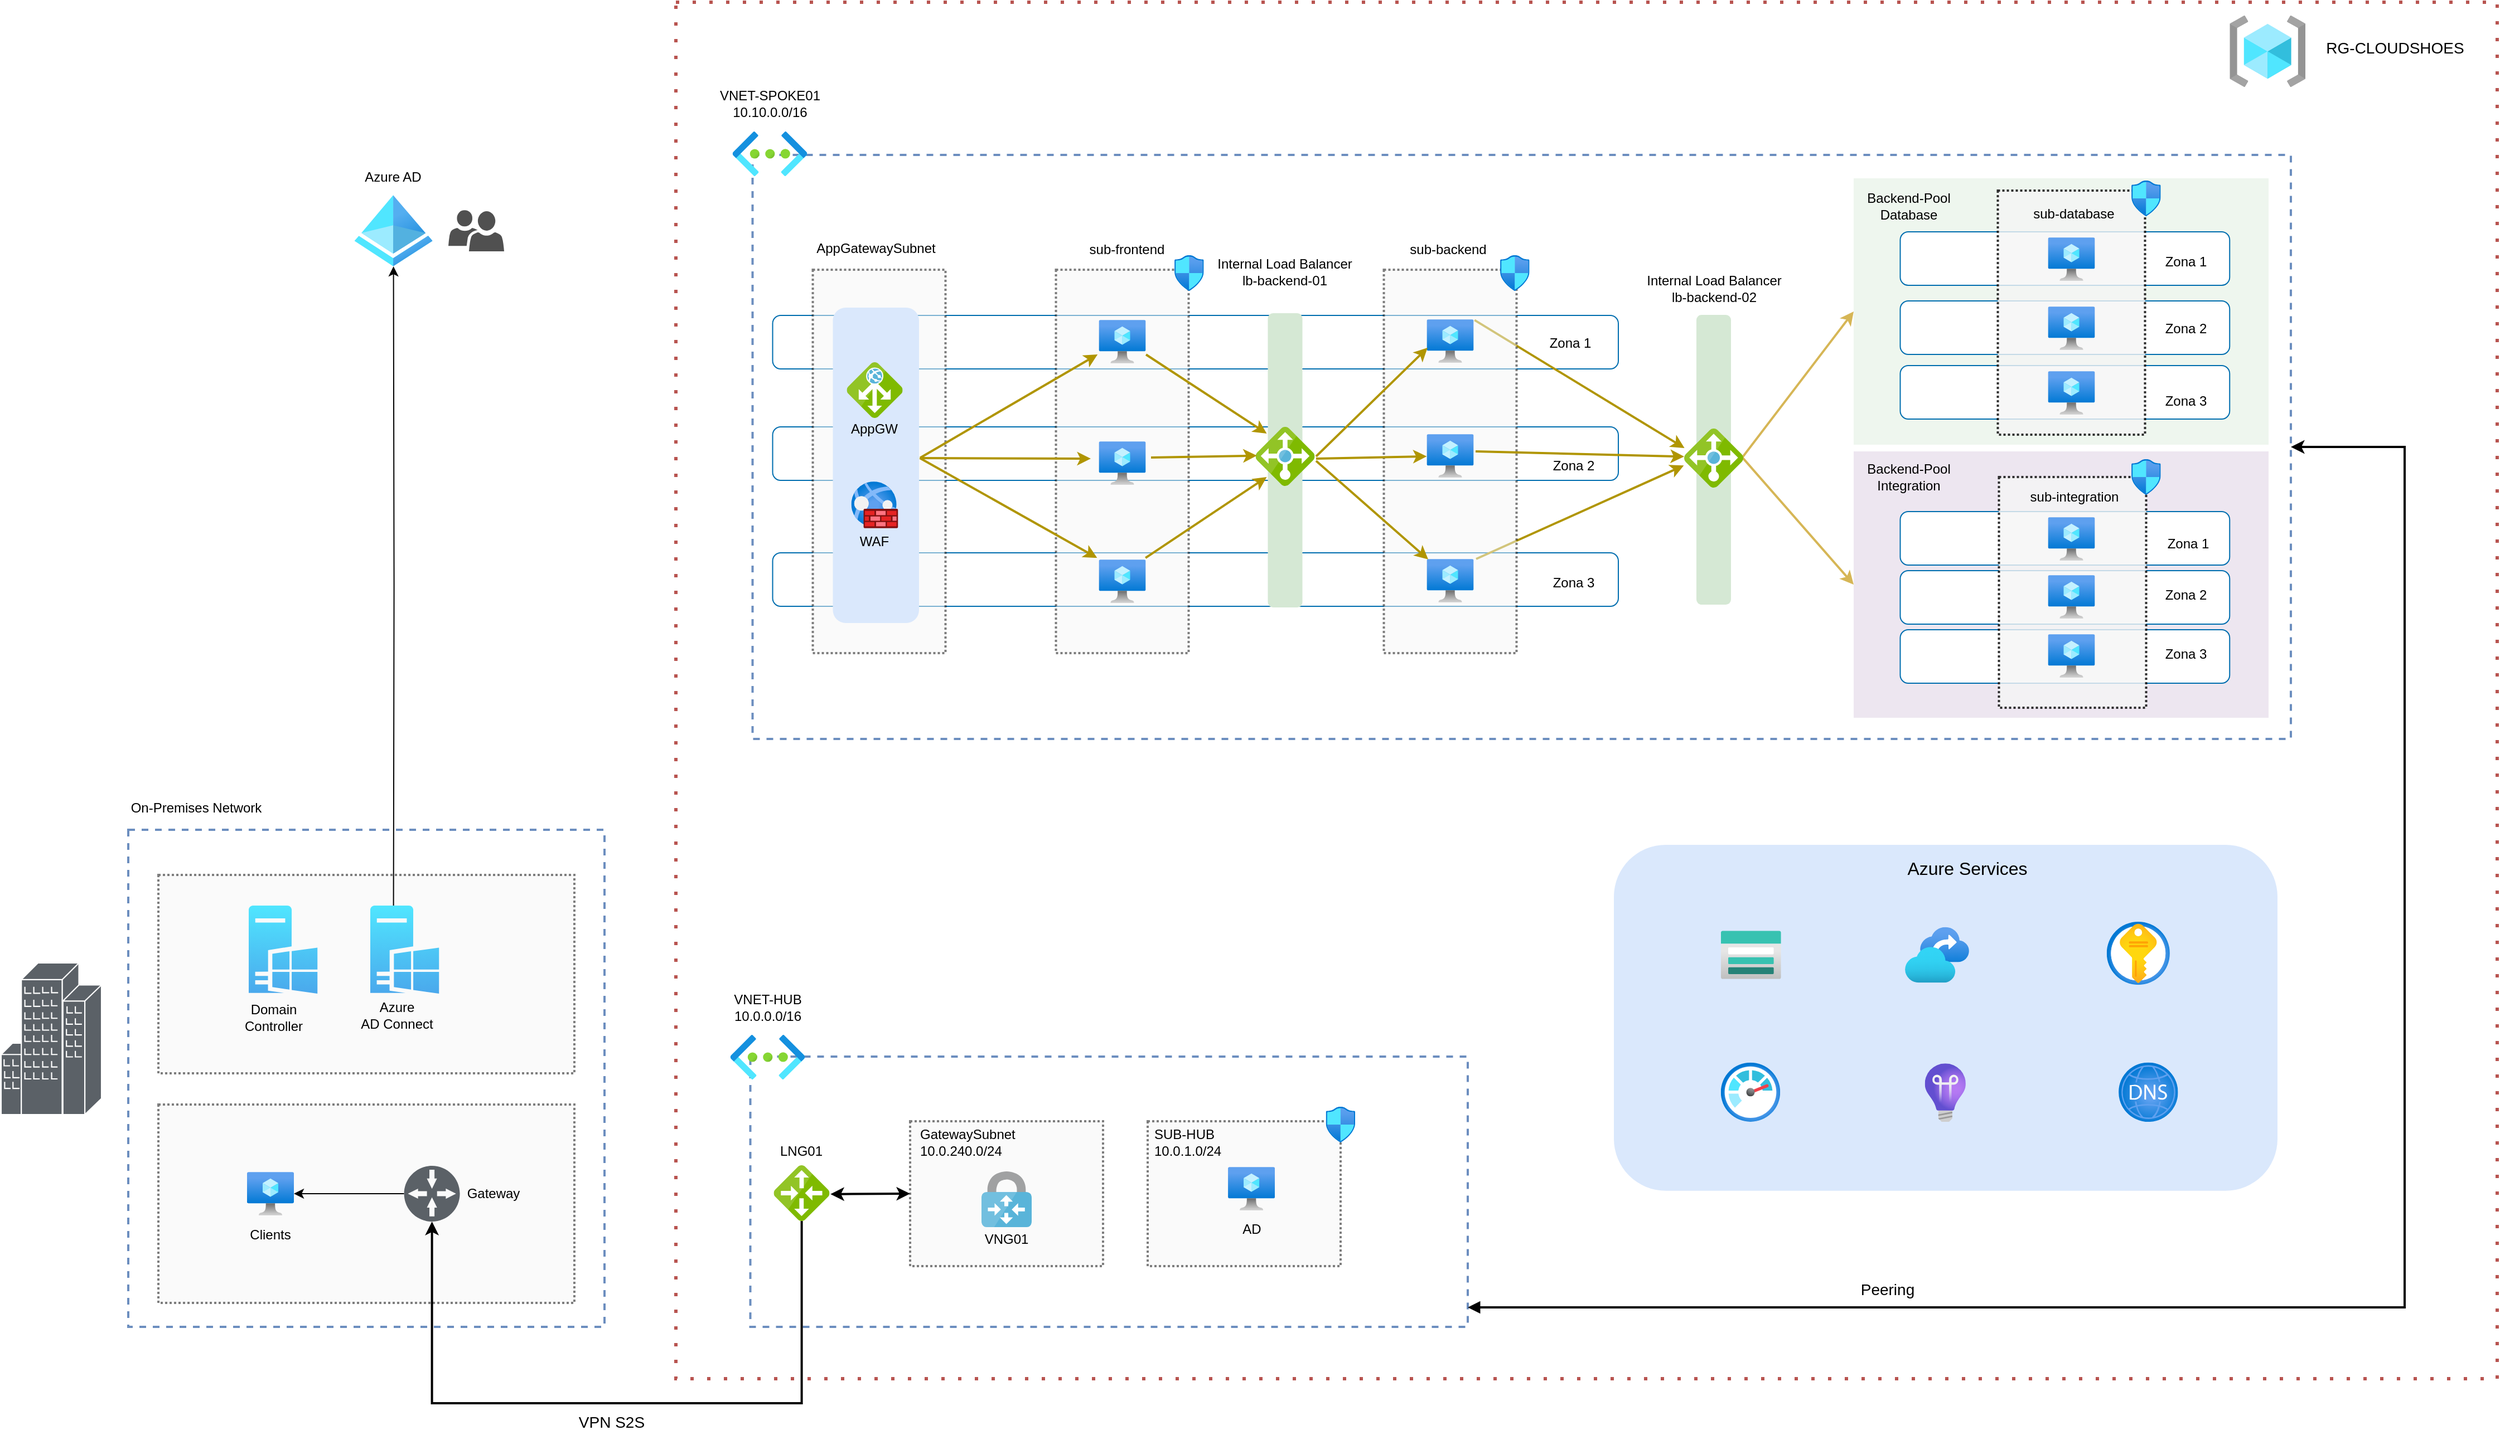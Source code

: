 <mxfile version="21.2.8" type="device">
  <diagram name="Página-1" id="-37fiKzTfTFrvlBXJHoI">
    <mxGraphModel dx="4261" dy="2689" grid="0" gridSize="10" guides="1" tooltips="1" connect="1" arrows="1" fold="1" page="1" pageScale="1" pageWidth="1654" pageHeight="1169" math="0" shadow="0">
      <root>
        <mxCell id="0" />
        <mxCell id="1" parent="0" />
        <mxCell id="cvwk5FWjo_cIpafisq4H-9" value="" style="rounded=0;whiteSpace=wrap;html=1;fillColor=none;strokeColor=#b85450;dashed=1;dashPattern=1 4;strokeWidth=3;" parent="1" vertex="1">
          <mxGeometry x="-21" y="-38" width="1633" height="1235" as="geometry" />
        </mxCell>
        <mxCell id="Y40vbSv_fmdnNsHhQfOe-3" value="" style="rounded=1;whiteSpace=wrap;html=1;fillColor=none;fontColor=#ffffff;strokeColor=#006EAF;" parent="1" vertex="1">
          <mxGeometry x="65.75" y="343" width="758.25" height="48" as="geometry" />
        </mxCell>
        <mxCell id="Y40vbSv_fmdnNsHhQfOe-4" value="" style="rounded=1;whiteSpace=wrap;html=1;fillColor=none;fontColor=#ffffff;strokeColor=#006EAF;" parent="1" vertex="1">
          <mxGeometry x="65.75" y="456" width="758.25" height="48" as="geometry" />
        </mxCell>
        <mxCell id="piXn53ShzP-eT9wFTnDq-21" value="" style="rounded=1;whiteSpace=wrap;html=1;fillColor=none;fontColor=#ffffff;strokeColor=#006EAF;" parent="1" vertex="1">
          <mxGeometry x="65.75" y="243" width="758.25" height="48" as="geometry" />
        </mxCell>
        <mxCell id="piXn53ShzP-eT9wFTnDq-24" value="" style="rounded=0;whiteSpace=wrap;html=1;fillColor=#f5f5f5;fontColor=#333333;strokeColor=#000000;fillStyle=auto;opacity=50;dashed=1;dashPattern=1 1;strokeWidth=2;" parent="1" vertex="1">
          <mxGeometry x="101.75" y="202" width="119" height="344" as="geometry" />
        </mxCell>
        <mxCell id="Y40vbSv_fmdnNsHhQfOe-5" value="" style="rounded=1;whiteSpace=wrap;html=1;fillColor=#dae8fc;strokeColor=none;" parent="1" vertex="1">
          <mxGeometry x="119.75" y="236" width="77.25" height="283" as="geometry" />
        </mxCell>
        <mxCell id="piXn53ShzP-eT9wFTnDq-20" value="" style="rounded=0;whiteSpace=wrap;html=1;fillColor=none;strokeColor=#6c8ebf;dashed=1;strokeWidth=2;" parent="1" vertex="1">
          <mxGeometry x="47.75" y="99" width="1379.25" height="524" as="geometry" />
        </mxCell>
        <mxCell id="5LvUjJr5f0t_mkYkE7_c-12" value="" style="rounded=0;whiteSpace=wrap;html=1;fillColor=#d5e8d4;strokeColor=none;fillStyle=auto;opacity=40;dashed=1;dashPattern=1 1;strokeWidth=2;" parent="1" vertex="1">
          <mxGeometry x="1035" y="120" width="372" height="239" as="geometry" />
        </mxCell>
        <mxCell id="piXn53ShzP-eT9wFTnDq-108" value="" style="rounded=1;whiteSpace=wrap;html=1;fillColor=default;fontColor=#ffffff;strokeColor=#006EAF;" parent="1" vertex="1">
          <mxGeometry x="1076.75" y="168" width="295.37" height="48" as="geometry" />
        </mxCell>
        <mxCell id="piXn53ShzP-eT9wFTnDq-112" value="" style="rounded=1;whiteSpace=wrap;html=1;fillColor=default;fontColor=#ffffff;strokeColor=#006EAF;" parent="1" vertex="1">
          <mxGeometry x="1076.75" y="288" width="295.37" height="48" as="geometry" />
        </mxCell>
        <mxCell id="piXn53ShzP-eT9wFTnDq-111" value="" style="rounded=1;whiteSpace=wrap;html=1;fillColor=default;fontColor=#ffffff;strokeColor=#006EAF;" parent="1" vertex="1">
          <mxGeometry x="1076.75" y="230" width="295.37" height="48" as="geometry" />
        </mxCell>
        <mxCell id="piXn53ShzP-eT9wFTnDq-90" value="" style="rounded=0;whiteSpace=wrap;html=1;fillColor=#f5f5f5;fontColor=#333333;strokeColor=#000000;fillStyle=auto;dashed=1;dashPattern=1 1;strokeWidth=2;opacity=80;" parent="1" vertex="1">
          <mxGeometry x="1164.25" y="131" width="132" height="219" as="geometry" />
        </mxCell>
        <mxCell id="5LvUjJr5f0t_mkYkE7_c-13" value="" style="rounded=0;whiteSpace=wrap;html=1;fillColor=#e1d5e7;strokeColor=none;fillStyle=auto;opacity=60;dashed=1;dashPattern=1 1;strokeWidth=2;" parent="1" vertex="1">
          <mxGeometry x="1035" y="365" width="372" height="239" as="geometry" />
        </mxCell>
        <mxCell id="vQ1yZcKt1P1H_fzuq0_L-42" value="" style="rounded=1;whiteSpace=wrap;html=1;fillColor=default;fontColor=#ffffff;strokeColor=#006EAF;" parent="1" vertex="1">
          <mxGeometry x="1076.75" y="525" width="295.37" height="48" as="geometry" />
        </mxCell>
        <mxCell id="vQ1yZcKt1P1H_fzuq0_L-43" value="" style="rounded=1;whiteSpace=wrap;html=1;fillColor=default;fontColor=#ffffff;strokeColor=#006EAF;" parent="1" vertex="1">
          <mxGeometry x="1076.75" y="472" width="295.37" height="48" as="geometry" />
        </mxCell>
        <mxCell id="vQ1yZcKt1P1H_fzuq0_L-44" value="" style="rounded=1;whiteSpace=wrap;html=1;fillColor=default;fontColor=#ffffff;strokeColor=#006EAF;" parent="1" vertex="1">
          <mxGeometry x="1076.75" y="419" width="295.37" height="48" as="geometry" />
        </mxCell>
        <mxCell id="vQ1yZcKt1P1H_fzuq0_L-45" value="" style="rounded=0;whiteSpace=wrap;html=1;fillColor=#f5f5f5;fontColor=#333333;strokeColor=#000000;fillStyle=auto;opacity=80;dashed=1;dashPattern=1 1;strokeWidth=2;" parent="1" vertex="1">
          <mxGeometry x="1165.25" y="388" width="132" height="207" as="geometry" />
        </mxCell>
        <mxCell id="kLqBszuAOoGfDPWovw_3-4" value="" style="rounded=0;whiteSpace=wrap;html=1;fillColor=none;strokeColor=#6c8ebf;dashed=1;strokeWidth=2;" parent="1" vertex="1">
          <mxGeometry x="-512" y="704.5" width="427" height="446" as="geometry" />
        </mxCell>
        <mxCell id="kLqBszuAOoGfDPWovw_3-9" value="" style="rounded=0;whiteSpace=wrap;html=1;fillColor=#f5f5f5;fontColor=#333333;strokeColor=#000000;fillStyle=auto;opacity=50;dashed=1;dashPattern=1 1;strokeWidth=2;" parent="1" vertex="1">
          <mxGeometry x="-485" y="951" width="373" height="178" as="geometry" />
        </mxCell>
        <mxCell id="vQ1yZcKt1P1H_fzuq0_L-75" value="" style="rounded=0;whiteSpace=wrap;html=1;fillColor=none;strokeColor=#6c8ebf;dashed=1;strokeWidth=2;" parent="1" vertex="1">
          <mxGeometry x="45.75" y="908" width="643.25" height="242.5" as="geometry" />
        </mxCell>
        <mxCell id="vQ1yZcKt1P1H_fzuq0_L-58" value="" style="endArrow=classic;html=1;rounded=0;exitX=0.985;exitY=0.489;exitDx=0;exitDy=0;exitPerimeter=0;strokeWidth=2;fillColor=#fff2cc;strokeColor=#d6b656;entryX=0;entryY=0.5;entryDx=0;entryDy=0;" parent="1" source="piXn53ShzP-eT9wFTnDq-97" target="5LvUjJr5f0t_mkYkE7_c-12" edge="1">
          <mxGeometry width="50" height="50" relative="1" as="geometry">
            <mxPoint x="955" y="388.7" as="sourcePoint" />
            <mxPoint x="1171" y="228" as="targetPoint" />
          </mxGeometry>
        </mxCell>
        <mxCell id="vQ1yZcKt1P1H_fzuq0_L-59" value="" style="endArrow=classic;html=1;rounded=0;exitX=0.985;exitY=0.489;exitDx=0;exitDy=0;exitPerimeter=0;strokeWidth=2;fillColor=#fff2cc;strokeColor=#d6b656;entryX=0;entryY=0.5;entryDx=0;entryDy=0;" parent="1" source="piXn53ShzP-eT9wFTnDq-97" target="5LvUjJr5f0t_mkYkE7_c-13" edge="1">
          <mxGeometry width="50" height="50" relative="1" as="geometry">
            <mxPoint x="955" y="391.7" as="sourcePoint" />
            <mxPoint x="1189" y="556" as="targetPoint" />
          </mxGeometry>
        </mxCell>
        <mxCell id="vQ1yZcKt1P1H_fzuq0_L-82" style="edgeStyle=orthogonalEdgeStyle;rounded=0;orthogonalLoop=1;jettySize=auto;html=1;startArrow=block;startFill=1;strokeWidth=2;jumpStyle=none;jumpSize=0;entryX=1;entryY=0.5;entryDx=0;entryDy=0;" parent="1" source="vQ1yZcKt1P1H_fzuq0_L-75" target="piXn53ShzP-eT9wFTnDq-20" edge="1">
          <mxGeometry relative="1" as="geometry">
            <Array as="points">
              <mxPoint x="1529" y="1133" />
              <mxPoint x="1529" y="361" />
            </Array>
            <mxPoint x="1529" y="675.0" as="targetPoint" />
          </mxGeometry>
        </mxCell>
        <mxCell id="vQ1yZcKt1P1H_fzuq0_L-76" value="" style="image;aspect=fixed;html=1;points=[];align=center;fontSize=12;image=img/lib/azure2/networking/Virtual_Networks.svg;" parent="1" vertex="1">
          <mxGeometry x="27.75" y="888.5" width="67" height="40" as="geometry" />
        </mxCell>
        <mxCell id="vQ1yZcKt1P1H_fzuq0_L-77" value="VNET-HUB&lt;br&gt;10.0.0.0/16" style="text;html=1;strokeColor=none;fillColor=none;align=center;verticalAlign=middle;whiteSpace=wrap;rounded=0;" parent="1" vertex="1">
          <mxGeometry x="14" y="848.5" width="94.5" height="30" as="geometry" />
        </mxCell>
        <mxCell id="vQ1yZcKt1P1H_fzuq0_L-79" value="Peering" style="text;html=1;strokeColor=none;fillColor=none;align=center;verticalAlign=middle;whiteSpace=wrap;rounded=0;fontSize=14;" parent="1" vertex="1">
          <mxGeometry x="1038" y="1102" width="55" height="30" as="geometry" />
        </mxCell>
        <mxCell id="kLqBszuAOoGfDPWovw_3-17" style="edgeStyle=orthogonalEdgeStyle;rounded=0;orthogonalLoop=1;jettySize=auto;html=1;entryX=0.5;entryY=1;entryDx=0;entryDy=0;entryPerimeter=0;strokeWidth=2;" parent="1" source="vQ1yZcKt1P1H_fzuq0_L-85" target="kLqBszuAOoGfDPWovw_3-32" edge="1">
          <mxGeometry relative="1" as="geometry">
            <Array as="points">
              <mxPoint x="92" y="1219" />
              <mxPoint x="-240" y="1219" />
            </Array>
          </mxGeometry>
        </mxCell>
        <mxCell id="vQ1yZcKt1P1H_fzuq0_L-85" value="" style="image;sketch=0;aspect=fixed;html=1;points=[];align=center;fontSize=12;image=img/lib/mscae/Local_Network_Gateways.svg;" parent="1" vertex="1">
          <mxGeometry x="66.75" y="1005.5" width="50" height="50" as="geometry" />
        </mxCell>
        <mxCell id="kLqBszuAOoGfDPWovw_3-1" value="LNG01" style="text;html=1;strokeColor=none;fillColor=none;align=center;verticalAlign=middle;whiteSpace=wrap;rounded=0;" parent="1" vertex="1">
          <mxGeometry x="64.25" y="984" width="55" height="18" as="geometry" />
        </mxCell>
        <mxCell id="kLqBszuAOoGfDPWovw_3-6" value="On-Premises Network" style="text;html=1;strokeColor=none;fillColor=none;align=center;verticalAlign=middle;whiteSpace=wrap;rounded=0;" parent="1" vertex="1">
          <mxGeometry x="-512" y="670" width="122" height="30" as="geometry" />
        </mxCell>
        <mxCell id="kLqBszuAOoGfDPWovw_3-7" value="" style="rounded=0;whiteSpace=wrap;html=1;fillColor=#f5f5f5;fontColor=#333333;strokeColor=#000000;fillStyle=auto;opacity=50;dashed=1;dashPattern=1 1;strokeWidth=2;" parent="1" vertex="1">
          <mxGeometry x="-485" y="745" width="373" height="178" as="geometry" />
        </mxCell>
        <mxCell id="kLqBszuAOoGfDPWovw_3-11" value="" style="shape=mxgraph.cisco.buildings.generic_building;html=1;pointerEvents=1;dashed=0;fillColor=#5b6167;strokeColor=#ffffff;strokeWidth=2;verticalLabelPosition=bottom;verticalAlign=top;align=center;outlineConnect=0;" parent="1" vertex="1">
          <mxGeometry x="-626" y="824" width="90" height="136" as="geometry" />
        </mxCell>
        <mxCell id="kLqBszuAOoGfDPWovw_3-12" value="" style="image;aspect=fixed;html=1;points=[];align=center;fontSize=12;image=img/lib/azure2/identity/Azure_Active_Directory.svg;" parent="1" vertex="1">
          <mxGeometry x="-309.19" y="135" width="70" height="64" as="geometry" />
        </mxCell>
        <mxCell id="kLqBszuAOoGfDPWovw_3-16" value="" style="endArrow=classic;startArrow=classic;html=1;rounded=0;strokeWidth=2;entryX=1.017;entryY=0.518;entryDx=0;entryDy=0;entryPerimeter=0;exitX=0;exitY=0.5;exitDx=0;exitDy=0;" parent="1" source="vQ1yZcKt1P1H_fzuq0_L-83" target="vQ1yZcKt1P1H_fzuq0_L-85" edge="1">
          <mxGeometry width="50" height="50" relative="1" as="geometry">
            <mxPoint x="152.25" y="1188" as="sourcePoint" />
            <mxPoint x="152.25" y="1112" as="targetPoint" />
          </mxGeometry>
        </mxCell>
        <mxCell id="kLqBszuAOoGfDPWovw_3-30" value="" style="group" parent="1" vertex="1" connectable="0">
          <mxGeometry x="-306" y="772.5" width="72.62" height="105.5" as="geometry" />
        </mxCell>
        <mxCell id="kLqBszuAOoGfDPWovw_3-27" value="" style="sketch=0;aspect=fixed;pointerEvents=1;shadow=0;dashed=0;html=1;strokeColor=none;labelPosition=center;verticalLabelPosition=bottom;verticalAlign=top;align=center;fillColor=#4aa8ec;shape=mxgraph.mscae.enterprise.windows_server;gradientColor=#50e6ff;gradientDirection=north;" parent="kLqBszuAOoGfDPWovw_3-30" vertex="1">
          <mxGeometry x="11" width="61.62" height="79" as="geometry" />
        </mxCell>
        <mxCell id="kLqBszuAOoGfDPWovw_3-28" value="Azure &lt;br&gt;AD Connect" style="text;html=1;strokeColor=none;fillColor=none;align=center;verticalAlign=middle;whiteSpace=wrap;rounded=0;" parent="kLqBszuAOoGfDPWovw_3-30" vertex="1">
          <mxGeometry y="89.5" width="70" height="18" as="geometry" />
        </mxCell>
        <mxCell id="kLqBszuAOoGfDPWovw_3-31" value="" style="group" parent="1" vertex="1" connectable="0">
          <mxGeometry x="-409" y="772.5" width="66.62" height="109" as="geometry" />
        </mxCell>
        <mxCell id="kLqBszuAOoGfDPWovw_3-14" value="" style="sketch=0;aspect=fixed;pointerEvents=1;shadow=0;dashed=0;html=1;strokeColor=none;labelPosition=center;verticalLabelPosition=bottom;verticalAlign=top;align=center;fillColor=#4aa8ec;shape=mxgraph.mscae.enterprise.windows_server;gradientColor=#50e6ff;gradientDirection=north;" parent="kLqBszuAOoGfDPWovw_3-31" vertex="1">
          <mxGeometry x="5" width="61.62" height="79" as="geometry" />
        </mxCell>
        <mxCell id="kLqBszuAOoGfDPWovw_3-25" value="Domain&lt;br&gt;Controller" style="text;html=1;strokeColor=none;fillColor=none;align=center;verticalAlign=middle;whiteSpace=wrap;rounded=0;" parent="kLqBszuAOoGfDPWovw_3-31" vertex="1">
          <mxGeometry y="91" width="55" height="18" as="geometry" />
        </mxCell>
        <mxCell id="kLqBszuAOoGfDPWovw_3-35" style="edgeStyle=orthogonalEdgeStyle;rounded=0;orthogonalLoop=1;jettySize=auto;html=1;" parent="1" source="kLqBszuAOoGfDPWovw_3-32" target="kLqBszuAOoGfDPWovw_3-33" edge="1">
          <mxGeometry relative="1" as="geometry" />
        </mxCell>
        <mxCell id="kLqBszuAOoGfDPWovw_3-36" value="" style="group" parent="1" vertex="1" connectable="0">
          <mxGeometry x="-412" y="1011.5" width="55" height="65" as="geometry" />
        </mxCell>
        <mxCell id="kLqBszuAOoGfDPWovw_3-33" value="" style="image;aspect=fixed;html=1;points=[];align=center;fontSize=12;image=img/lib/azure2/compute/Virtual_Machine.svg;" parent="kLqBszuAOoGfDPWovw_3-36" vertex="1">
          <mxGeometry x="6.47" width="42.05" height="39" as="geometry" />
        </mxCell>
        <mxCell id="kLqBszuAOoGfDPWovw_3-34" value="Clients" style="text;html=1;strokeColor=none;fillColor=none;align=center;verticalAlign=middle;whiteSpace=wrap;rounded=0;" parent="kLqBszuAOoGfDPWovw_3-36" vertex="1">
          <mxGeometry y="47" width="55" height="18" as="geometry" />
        </mxCell>
        <mxCell id="kLqBszuAOoGfDPWovw_3-38" value="" style="group" parent="1" vertex="1" connectable="0">
          <mxGeometry x="-267.19" y="1006" width="55" height="69.5" as="geometry" />
        </mxCell>
        <mxCell id="kLqBszuAOoGfDPWovw_3-32" value="" style="sketch=0;aspect=fixed;pointerEvents=1;shadow=0;dashed=0;html=1;strokeColor=none;labelPosition=center;verticalLabelPosition=bottom;verticalAlign=top;align=center;fillColor=#5b6167;shape=mxgraph.mscae.enterprise.gateway" parent="kLqBszuAOoGfDPWovw_3-38" vertex="1">
          <mxGeometry x="2.5" width="50" height="50" as="geometry" />
        </mxCell>
        <mxCell id="kLqBszuAOoGfDPWovw_3-40" style="edgeStyle=orthogonalEdgeStyle;rounded=0;orthogonalLoop=1;jettySize=auto;html=1;" parent="1" target="kLqBszuAOoGfDPWovw_3-12" edge="1">
          <mxGeometry relative="1" as="geometry">
            <mxPoint x="-274.19" y="772.5" as="sourcePoint" />
          </mxGeometry>
        </mxCell>
        <mxCell id="kLqBszuAOoGfDPWovw_3-41" value="Azure AD" style="text;html=1;strokeColor=none;fillColor=none;align=center;verticalAlign=middle;whiteSpace=wrap;rounded=0;" parent="1" vertex="1">
          <mxGeometry x="-301.69" y="110" width="55" height="18" as="geometry" />
        </mxCell>
        <mxCell id="kLqBszuAOoGfDPWovw_3-43" value="" style="sketch=0;pointerEvents=1;shadow=0;dashed=0;html=1;strokeColor=none;labelPosition=center;verticalLabelPosition=bottom;verticalAlign=top;align=center;fillColor=#505050;shape=mxgraph.mscae.intune.user_group" parent="1" vertex="1">
          <mxGeometry x="-225" y="148.5" width="50" height="37" as="geometry" />
        </mxCell>
        <mxCell id="5LvUjJr5f0t_mkYkE7_c-6" value="" style="group" parent="1" vertex="1" connectable="0">
          <mxGeometry x="846.5" y="203.5" width="126" height="299" as="geometry" />
        </mxCell>
        <mxCell id="piXn53ShzP-eT9wFTnDq-96" value="" style="rounded=1;whiteSpace=wrap;html=1;fillColor=#d5e8d4;strokeColor=none;" parent="5LvUjJr5f0t_mkYkE7_c-6" vertex="1">
          <mxGeometry x="47.5" y="39" width="31" height="260" as="geometry" />
        </mxCell>
        <mxCell id="piXn53ShzP-eT9wFTnDq-97" value="" style="image;sketch=0;aspect=fixed;html=1;points=[];align=center;fontSize=12;image=img/lib/mscae/Load_Balancer_feature.svg;" parent="5LvUjJr5f0t_mkYkE7_c-6" vertex="1">
          <mxGeometry x="36.5" y="141" width="53" height="53" as="geometry" />
        </mxCell>
        <mxCell id="WbdaYALbMlaz5bzxNm2c-4" value="Internal Load Balancer&lt;br&gt;lb-backend-02" style="text;html=1;strokeColor=none;fillColor=none;align=center;verticalAlign=middle;whiteSpace=wrap;rounded=0;" parent="5LvUjJr5f0t_mkYkE7_c-6" vertex="1">
          <mxGeometry width="126" height="30" as="geometry" />
        </mxCell>
        <mxCell id="piXn53ShzP-eT9wFTnDq-100" value="" style="endArrow=classic;html=1;rounded=0;strokeColor=#B09500;strokeWidth=2;fillColor=#e3c800;entryX=-0.006;entryY=0.626;entryDx=0;entryDy=0;entryPerimeter=0;exitX=1.053;exitY=0;exitDx=0;exitDy=0;exitPerimeter=0;" parent="1" source="piXn53ShzP-eT9wFTnDq-43" target="piXn53ShzP-eT9wFTnDq-97" edge="1">
          <mxGeometry width="50" height="50" relative="1" as="geometry">
            <mxPoint x="686.616" y="483.968" as="sourcePoint" />
            <mxPoint x="944.01" y="406.499" as="targetPoint" />
          </mxGeometry>
        </mxCell>
        <mxCell id="piXn53ShzP-eT9wFTnDq-101" value="" style="endArrow=classic;html=1;rounded=0;exitX=1.019;exitY=0.018;exitDx=0;exitDy=0;exitPerimeter=0;strokeColor=#B09500;strokeWidth=2;fillColor=#e3c800;entryX=0.006;entryY=0.33;entryDx=0;entryDy=0;entryPerimeter=0;" parent="1" source="piXn53ShzP-eT9wFTnDq-44" target="piXn53ShzP-eT9wFTnDq-97" edge="1">
          <mxGeometry width="50" height="50" relative="1" as="geometry">
            <mxPoint x="687.584" y="296.346" as="sourcePoint" />
            <mxPoint x="909" y="369.5" as="targetPoint" />
          </mxGeometry>
        </mxCell>
        <mxCell id="piXn53ShzP-eT9wFTnDq-86" value="" style="image;aspect=fixed;html=1;points=[];align=center;fontSize=12;image=img/lib/azure2/networking/Virtual_Networks.svg;" parent="1" vertex="1">
          <mxGeometry x="29.75" y="78" width="67" height="40" as="geometry" />
        </mxCell>
        <mxCell id="piXn53ShzP-eT9wFTnDq-87" value="VNET-SPOKE01&lt;br&gt;10.10.0.0/16" style="text;html=1;strokeColor=none;fillColor=none;align=center;verticalAlign=middle;whiteSpace=wrap;rounded=0;" parent="1" vertex="1">
          <mxGeometry x="16" y="38" width="94.5" height="30" as="geometry" />
        </mxCell>
        <mxCell id="piXn53ShzP-eT9wFTnDq-25" value="" style="rounded=0;whiteSpace=wrap;html=1;fillColor=#f5f5f5;fontColor=#333333;strokeColor=#000000;fillStyle=auto;opacity=50;dashed=1;dashPattern=1 1;strokeWidth=2;" parent="1" vertex="1">
          <mxGeometry x="319.75" y="202" width="119" height="344" as="geometry" />
        </mxCell>
        <mxCell id="piXn53ShzP-eT9wFTnDq-26" value="" style="rounded=0;whiteSpace=wrap;html=1;fillColor=#f5f5f5;fontColor=#333333;strokeColor=#000000;fillStyle=auto;opacity=50;dashed=1;dashPattern=1 1;strokeWidth=2;" parent="1" vertex="1">
          <mxGeometry x="613.75" y="202" width="119" height="344" as="geometry" />
        </mxCell>
        <mxCell id="piXn53ShzP-eT9wFTnDq-31" value="" style="rounded=1;whiteSpace=wrap;html=1;fillColor=#d5e8d4;strokeColor=none;" parent="1" vertex="1">
          <mxGeometry x="509.75" y="241" width="31" height="264" as="geometry" />
        </mxCell>
        <mxCell id="piXn53ShzP-eT9wFTnDq-39" value="" style="image;aspect=fixed;html=1;points=[];align=center;fontSize=12;image=img/lib/azure2/compute/Virtual_Machine.svg;" parent="1" vertex="1">
          <mxGeometry x="358.23" y="356" width="42.05" height="39" as="geometry" />
        </mxCell>
        <mxCell id="piXn53ShzP-eT9wFTnDq-40" value="" style="image;aspect=fixed;html=1;points=[];align=center;fontSize=12;image=img/lib/azure2/compute/Virtual_Machine.svg;" parent="1" vertex="1">
          <mxGeometry x="358.23" y="462" width="42.05" height="39" as="geometry" />
        </mxCell>
        <mxCell id="piXn53ShzP-eT9wFTnDq-41" value="" style="image;aspect=fixed;html=1;points=[];align=center;fontSize=12;image=img/lib/azure2/compute/Virtual_Machine.svg;" parent="1" vertex="1">
          <mxGeometry x="358.23" y="247" width="42.05" height="39" as="geometry" />
        </mxCell>
        <mxCell id="piXn53ShzP-eT9wFTnDq-42" value="" style="image;aspect=fixed;html=1;points=[];align=center;fontSize=12;image=img/lib/azure2/compute/Virtual_Machine.svg;" parent="1" vertex="1">
          <mxGeometry x="652.23" y="349.5" width="42.05" height="39" as="geometry" />
        </mxCell>
        <mxCell id="piXn53ShzP-eT9wFTnDq-43" value="" style="image;aspect=fixed;html=1;points=[];align=center;fontSize=12;image=img/lib/azure2/compute/Virtual_Machine.svg;" parent="1" vertex="1">
          <mxGeometry x="652.23" y="461.5" width="42.05" height="39" as="geometry" />
        </mxCell>
        <mxCell id="piXn53ShzP-eT9wFTnDq-44" value="" style="image;aspect=fixed;html=1;points=[];align=center;fontSize=12;image=img/lib/azure2/compute/Virtual_Machine.svg;" parent="1" vertex="1">
          <mxGeometry x="652.23" y="246.5" width="42.05" height="39" as="geometry" />
        </mxCell>
        <mxCell id="piXn53ShzP-eT9wFTnDq-45" value="Zona 1" style="text;html=1;strokeColor=none;fillColor=none;align=center;verticalAlign=middle;whiteSpace=wrap;rounded=0;" parent="1" vertex="1">
          <mxGeometry x="751" y="253" width="60" height="30" as="geometry" />
        </mxCell>
        <mxCell id="piXn53ShzP-eT9wFTnDq-46" value="Zona 2" style="text;html=1;strokeColor=none;fillColor=none;align=center;verticalAlign=middle;whiteSpace=wrap;rounded=0;" parent="1" vertex="1">
          <mxGeometry x="754" y="362.5" width="60" height="30" as="geometry" />
        </mxCell>
        <mxCell id="piXn53ShzP-eT9wFTnDq-47" value="Zona 3" style="text;html=1;strokeColor=none;fillColor=none;align=center;verticalAlign=middle;whiteSpace=wrap;rounded=0;" parent="1" vertex="1">
          <mxGeometry x="754" y="468" width="60" height="30" as="geometry" />
        </mxCell>
        <mxCell id="piXn53ShzP-eT9wFTnDq-48" value="AppGatewaySubnet" style="text;html=1;strokeColor=none;fillColor=none;align=center;verticalAlign=middle;whiteSpace=wrap;rounded=0;" parent="1" vertex="1">
          <mxGeometry x="111" y="172.5" width="94.5" height="21.5" as="geometry" />
        </mxCell>
        <mxCell id="piXn53ShzP-eT9wFTnDq-49" value="sub-frontend" style="text;html=1;strokeColor=none;fillColor=none;align=center;verticalAlign=middle;whiteSpace=wrap;rounded=0;" parent="1" vertex="1">
          <mxGeometry x="328.25" y="172.5" width="110.5" height="23" as="geometry" />
        </mxCell>
        <mxCell id="piXn53ShzP-eT9wFTnDq-56" value="" style="group" parent="1" vertex="1" connectable="0">
          <mxGeometry x="127.25" y="392" width="60" height="65" as="geometry" />
        </mxCell>
        <mxCell id="piXn53ShzP-eT9wFTnDq-53" value="" style="image;aspect=fixed;html=1;points=[];align=center;fontSize=12;image=img/lib/azure2/networking/Web_Application_Firewall_Policies_WAF.svg;" parent="piXn53ShzP-eT9wFTnDq-56" vertex="1">
          <mxGeometry x="9" width="42" height="42" as="geometry" />
        </mxCell>
        <mxCell id="piXn53ShzP-eT9wFTnDq-55" value="WAF" style="text;html=1;strokeColor=none;fillColor=none;align=center;verticalAlign=middle;whiteSpace=wrap;rounded=0;" parent="piXn53ShzP-eT9wFTnDq-56" vertex="1">
          <mxGeometry y="42" width="60" height="23" as="geometry" />
        </mxCell>
        <mxCell id="piXn53ShzP-eT9wFTnDq-57" value="" style="group" parent="1" vertex="1" connectable="0">
          <mxGeometry x="127.25" y="285" width="60" height="75" as="geometry" />
        </mxCell>
        <mxCell id="piXn53ShzP-eT9wFTnDq-52" value="" style="image;sketch=0;aspect=fixed;html=1;points=[];align=center;fontSize=12;image=img/lib/mscae/Application_Gateway.svg;" parent="piXn53ShzP-eT9wFTnDq-57" vertex="1">
          <mxGeometry x="5" width="50" height="50" as="geometry" />
        </mxCell>
        <mxCell id="piXn53ShzP-eT9wFTnDq-54" value="AppGW" style="text;html=1;strokeColor=none;fillColor=none;align=center;verticalAlign=middle;whiteSpace=wrap;rounded=0;" parent="piXn53ShzP-eT9wFTnDq-57" vertex="1">
          <mxGeometry y="45" width="60" height="30" as="geometry" />
        </mxCell>
        <mxCell id="piXn53ShzP-eT9wFTnDq-58" value="" style="image;sketch=0;aspect=fixed;html=1;points=[];align=center;fontSize=12;image=img/lib/mscae/Load_Balancer_feature.svg;" parent="1" vertex="1">
          <mxGeometry x="498.75" y="343" width="53" height="53" as="geometry" />
        </mxCell>
        <mxCell id="piXn53ShzP-eT9wFTnDq-62" value="" style="endArrow=classic;html=1;rounded=0;exitX=1.004;exitY=0.517;exitDx=0;exitDy=0;exitPerimeter=0;entryX=-0.026;entryY=0.794;entryDx=0;entryDy=0;entryPerimeter=0;strokeWidth=2;fillColor=#e3c800;strokeColor=#B09500;" parent="1" target="piXn53ShzP-eT9wFTnDq-41" edge="1">
          <mxGeometry width="50" height="50" relative="1" as="geometry">
            <mxPoint x="198.062" y="370.709" as="sourcePoint" />
            <mxPoint x="294.75" y="265" as="targetPoint" />
          </mxGeometry>
        </mxCell>
        <mxCell id="piXn53ShzP-eT9wFTnDq-63" value="" style="endArrow=classic;html=1;rounded=0;exitX=1;exitY=0;exitDx=0;exitDy=0;strokeWidth=2;fillColor=#e3c800;strokeColor=#B09500;" parent="1" edge="1">
          <mxGeometry width="50" height="50" relative="1" as="geometry">
            <mxPoint x="197.75" y="371" as="sourcePoint" />
            <mxPoint x="351" y="371.5" as="targetPoint" />
          </mxGeometry>
        </mxCell>
        <mxCell id="piXn53ShzP-eT9wFTnDq-64" value="" style="endArrow=classic;html=1;rounded=0;entryX=-0.037;entryY=-0.037;entryDx=0;entryDy=0;entryPerimeter=0;strokeWidth=2;fillColor=#e3c800;strokeColor=#B09500;" parent="1" target="piXn53ShzP-eT9wFTnDq-40" edge="1">
          <mxGeometry width="50" height="50" relative="1" as="geometry">
            <mxPoint x="197.75" y="371" as="sourcePoint" />
            <mxPoint x="293.75" y="474" as="targetPoint" />
          </mxGeometry>
        </mxCell>
        <mxCell id="piXn53ShzP-eT9wFTnDq-65" value="" style="endArrow=classic;html=1;rounded=0;entryX=0.017;entryY=0.655;entryDx=0;entryDy=0;entryPerimeter=0;strokeWidth=2;fillColor=#e3c800;strokeColor=#B09500;" parent="1" target="piXn53ShzP-eT9wFTnDq-44" edge="1">
          <mxGeometry width="50" height="50" relative="1" as="geometry">
            <mxPoint x="553" y="369.5" as="sourcePoint" />
            <mxPoint x="550.681" y="285.5" as="targetPoint" />
          </mxGeometry>
        </mxCell>
        <mxCell id="piXn53ShzP-eT9wFTnDq-66" value="" style="endArrow=classic;html=1;rounded=0;strokeWidth=2;fillColor=#e3c800;strokeColor=#B09500;" parent="1" target="piXn53ShzP-eT9wFTnDq-42" edge="1">
          <mxGeometry width="50" height="50" relative="1" as="geometry">
            <mxPoint x="553" y="371.5" as="sourcePoint" />
            <mxPoint x="543.356" y="370.632" as="targetPoint" />
          </mxGeometry>
        </mxCell>
        <mxCell id="piXn53ShzP-eT9wFTnDq-67" value="" style="endArrow=classic;html=1;rounded=0;entryX=0.031;entryY=0.011;entryDx=0;entryDy=0;entryPerimeter=0;strokeWidth=2;fillColor=#e3c800;strokeColor=#B09500;" parent="1" target="piXn53ShzP-eT9wFTnDq-43" edge="1">
          <mxGeometry width="50" height="50" relative="1" as="geometry">
            <mxPoint x="553" y="373.5" as="sourcePoint" />
            <mxPoint x="543.861" y="462.397" as="targetPoint" />
          </mxGeometry>
        </mxCell>
        <mxCell id="piXn53ShzP-eT9wFTnDq-70" value="" style="endArrow=classic;html=1;rounded=0;entryX=0.021;entryY=0.487;entryDx=0;entryDy=0;entryPerimeter=0;strokeWidth=2;fillColor=#e3c800;strokeColor=#B09500;" parent="1" target="piXn53ShzP-eT9wFTnDq-58" edge="1">
          <mxGeometry width="50" height="50" relative="1" as="geometry">
            <mxPoint x="405" y="370.5" as="sourcePoint" />
            <mxPoint x="429.748" y="370.585" as="targetPoint" />
          </mxGeometry>
        </mxCell>
        <mxCell id="piXn53ShzP-eT9wFTnDq-71" value="" style="endArrow=classic;html=1;rounded=0;exitX=0.995;exitY=-0.037;exitDx=0;exitDy=0;exitPerimeter=0;entryX=0.189;entryY=0.849;entryDx=0;entryDy=0;entryPerimeter=0;strokeWidth=2;fillColor=#e3c800;strokeColor=#B09500;" parent="1" source="piXn53ShzP-eT9wFTnDq-40" target="piXn53ShzP-eT9wFTnDq-58" edge="1">
          <mxGeometry width="50" height="50" relative="1" as="geometry">
            <mxPoint x="338.232" y="493.709" as="sourcePoint" />
            <mxPoint x="438.92" y="386" as="targetPoint" />
          </mxGeometry>
        </mxCell>
        <mxCell id="piXn53ShzP-eT9wFTnDq-74" value="" style="endArrow=classic;html=1;rounded=0;entryX=0.189;entryY=0.113;entryDx=0;entryDy=0;entryPerimeter=0;exitX=1.006;exitY=0.798;exitDx=0;exitDy=0;exitPerimeter=0;strokeWidth=2;fillColor=#e3c800;strokeColor=#B09500;" parent="1" source="piXn53ShzP-eT9wFTnDq-41" target="piXn53ShzP-eT9wFTnDq-58" edge="1">
          <mxGeometry width="50" height="50" relative="1" as="geometry">
            <mxPoint x="386.75" y="261.6" as="sourcePoint" />
            <mxPoint x="438.861" y="353.997" as="targetPoint" />
          </mxGeometry>
        </mxCell>
        <mxCell id="piXn53ShzP-eT9wFTnDq-85" value="Internal Load Balancer&lt;br&gt;lb-backend-01" style="text;html=1;strokeColor=none;fillColor=none;align=center;verticalAlign=middle;whiteSpace=wrap;rounded=0;" parent="1" vertex="1">
          <mxGeometry x="462.25" y="189" width="126" height="30" as="geometry" />
        </mxCell>
        <mxCell id="piXn53ShzP-eT9wFTnDq-99" value="" style="endArrow=classic;html=1;rounded=0;strokeColor=#B09500;strokeWidth=2;fillColor=#e3c800;entryX=0;entryY=0.475;entryDx=0;entryDy=0;entryPerimeter=0;exitX=1.041;exitY=0.397;exitDx=0;exitDy=0;exitPerimeter=0;" parent="1" source="piXn53ShzP-eT9wFTnDq-42" target="piXn53ShzP-eT9wFTnDq-97" edge="1">
          <mxGeometry width="50" height="50" relative="1" as="geometry">
            <mxPoint x="696" y="388.5" as="sourcePoint" />
            <mxPoint x="900" y="389.5" as="targetPoint" />
          </mxGeometry>
        </mxCell>
        <mxCell id="WbdaYALbMlaz5bzxNm2c-2" value="" style="image;aspect=fixed;html=1;points=[];align=center;fontSize=12;image=img/lib/azure2/networking/Network_Security_Groups.svg;" parent="1" vertex="1">
          <mxGeometry x="1284" y="122" width="26.35" height="32" as="geometry" />
        </mxCell>
        <mxCell id="WbdaYALbMlaz5bzxNm2c-3" value="sub-backend" style="text;html=1;strokeColor=none;fillColor=none;align=center;verticalAlign=middle;whiteSpace=wrap;rounded=0;" parent="1" vertex="1">
          <mxGeometry x="616.25" y="172.5" width="110.5" height="23" as="geometry" />
        </mxCell>
        <mxCell id="vQ1yZcKt1P1H_fzuq0_L-48" value="Zona 1" style="text;html=1;strokeColor=none;fillColor=none;align=center;verticalAlign=middle;whiteSpace=wrap;rounded=0;" parent="1" vertex="1">
          <mxGeometry x="1305.25" y="432.5" width="60" height="30" as="geometry" />
        </mxCell>
        <mxCell id="vQ1yZcKt1P1H_fzuq0_L-49" value="Zona 2" style="text;html=1;strokeColor=none;fillColor=none;align=center;verticalAlign=middle;whiteSpace=wrap;rounded=0;" parent="1" vertex="1">
          <mxGeometry x="1303.25" y="479" width="60" height="30" as="geometry" />
        </mxCell>
        <mxCell id="vQ1yZcKt1P1H_fzuq0_L-50" value="Zona 3" style="text;html=1;strokeColor=none;fillColor=none;align=center;verticalAlign=middle;whiteSpace=wrap;rounded=0;" parent="1" vertex="1">
          <mxGeometry x="1303.25" y="531.5" width="60" height="30" as="geometry" />
        </mxCell>
        <mxCell id="vQ1yZcKt1P1H_fzuq0_L-51" value="" style="image;aspect=fixed;html=1;points=[];align=center;fontSize=12;image=img/lib/azure2/compute/Virtual_Machine.svg;" parent="1" vertex="1">
          <mxGeometry x="1209.23" y="476" width="42.05" height="39" as="geometry" />
        </mxCell>
        <mxCell id="vQ1yZcKt1P1H_fzuq0_L-52" value="" style="image;aspect=fixed;html=1;points=[];align=center;fontSize=12;image=img/lib/azure2/compute/Virtual_Machine.svg;" parent="1" vertex="1">
          <mxGeometry x="1209.23" y="529" width="42.05" height="39" as="geometry" />
        </mxCell>
        <mxCell id="vQ1yZcKt1P1H_fzuq0_L-53" value="" style="image;aspect=fixed;html=1;points=[];align=center;fontSize=12;image=img/lib/azure2/compute/Virtual_Machine.svg;" parent="1" vertex="1">
          <mxGeometry x="1209.23" y="424" width="42.05" height="39" as="geometry" />
        </mxCell>
        <mxCell id="piXn53ShzP-eT9wFTnDq-91" value="" style="image;aspect=fixed;html=1;points=[];align=center;fontSize=12;image=img/lib/azure2/compute/Virtual_Machine.svg;" parent="1" vertex="1">
          <mxGeometry x="1209.23" y="235" width="42.05" height="39" as="geometry" />
        </mxCell>
        <mxCell id="piXn53ShzP-eT9wFTnDq-92" value="" style="image;aspect=fixed;html=1;points=[];align=center;fontSize=12;image=img/lib/azure2/compute/Virtual_Machine.svg;" parent="1" vertex="1">
          <mxGeometry x="1209.23" y="293" width="42.05" height="39" as="geometry" />
        </mxCell>
        <mxCell id="piXn53ShzP-eT9wFTnDq-93" value="" style="image;aspect=fixed;html=1;points=[];align=center;fontSize=12;image=img/lib/azure2/compute/Virtual_Machine.svg;" parent="1" vertex="1">
          <mxGeometry x="1209.23" y="173" width="42.05" height="39" as="geometry" />
        </mxCell>
        <mxCell id="piXn53ShzP-eT9wFTnDq-115" value="Zona 2" style="text;html=1;strokeColor=none;fillColor=none;align=center;verticalAlign=middle;whiteSpace=wrap;rounded=0;" parent="1" vertex="1">
          <mxGeometry x="1303.25" y="246" width="60" height="17" as="geometry" />
        </mxCell>
        <mxCell id="vQ1yZcKt1P1H_fzuq0_L-47" value="sub-integration" style="text;html=1;strokeColor=none;fillColor=none;align=center;verticalAlign=middle;whiteSpace=wrap;rounded=0;" parent="1" vertex="1">
          <mxGeometry x="1181" y="390.002" width="104" height="31.77" as="geometry" />
        </mxCell>
        <mxCell id="piXn53ShzP-eT9wFTnDq-114" value="Zona 1" style="text;html=1;strokeColor=none;fillColor=none;align=center;verticalAlign=middle;whiteSpace=wrap;rounded=0;" parent="1" vertex="1">
          <mxGeometry x="1303" y="185.911" width="60" height="19.062" as="geometry" />
        </mxCell>
        <mxCell id="piXn53ShzP-eT9wFTnDq-116" value="Zona 3" style="text;html=1;strokeColor=none;fillColor=none;align=center;verticalAlign=middle;whiteSpace=wrap;rounded=0;" parent="1" vertex="1">
          <mxGeometry x="1303" y="309.815" width="60" height="20.651" as="geometry" />
        </mxCell>
        <mxCell id="piXn53ShzP-eT9wFTnDq-113" value="sub-database" style="text;html=1;strokeColor=none;fillColor=none;align=center;verticalAlign=middle;whiteSpace=wrap;rounded=0;" parent="1" vertex="1">
          <mxGeometry x="1182.37" y="136.233" width="101.25" height="31.77" as="geometry" />
        </mxCell>
        <mxCell id="5LvUjJr5f0t_mkYkE7_c-14" value="Backend-Pool&lt;br&gt;Database" style="text;html=1;strokeColor=none;fillColor=none;align=center;verticalAlign=middle;whiteSpace=wrap;rounded=0;" parent="1" vertex="1">
          <mxGeometry x="1044" y="129.23" width="81" height="31.77" as="geometry" />
        </mxCell>
        <mxCell id="5LvUjJr5f0t_mkYkE7_c-15" value="Backend-Pool&lt;br&gt;Integration" style="text;html=1;strokeColor=none;fillColor=none;align=center;verticalAlign=middle;whiteSpace=wrap;rounded=0;" parent="1" vertex="1">
          <mxGeometry x="1044" y="372.23" width="81" height="31.77" as="geometry" />
        </mxCell>
        <mxCell id="cvwk5FWjo_cIpafisq4H-6" value="" style="image;aspect=fixed;html=1;points=[];align=center;fontSize=12;image=img/lib/azure2/general/Resource_Groups.svg;" parent="1" vertex="1">
          <mxGeometry x="1372.12" y="-26" width="68" height="64" as="geometry" />
        </mxCell>
        <mxCell id="cvwk5FWjo_cIpafisq4H-7" value="RG-CLOUDSHOES" style="text;html=1;strokeColor=none;fillColor=none;align=center;verticalAlign=middle;whiteSpace=wrap;rounded=0;fontSize=14;" parent="1" vertex="1">
          <mxGeometry x="1452.12" y="-12" width="137" height="30" as="geometry" />
        </mxCell>
        <mxCell id="iGysODXyn0N9equV0JND-1" value="" style="group" parent="1" vertex="1" connectable="0">
          <mxGeometry x="189" y="966" width="173" height="130" as="geometry" />
        </mxCell>
        <mxCell id="vQ1yZcKt1P1H_fzuq0_L-83" value="" style="rounded=0;whiteSpace=wrap;html=1;fillColor=#f5f5f5;fontColor=#333333;strokeColor=#000000;fillStyle=auto;opacity=50;dashed=1;dashPattern=1 1;strokeWidth=2;" parent="iGysODXyn0N9equV0JND-1" vertex="1">
          <mxGeometry width="173" height="130" as="geometry" />
        </mxCell>
        <mxCell id="vQ1yZcKt1P1H_fzuq0_L-84" value="" style="image;sketch=0;aspect=fixed;html=1;points=[];align=center;fontSize=12;image=img/lib/mscae/VPN_Gateway.svg;" parent="iGysODXyn0N9equV0JND-1" vertex="1">
          <mxGeometry x="64" y="45" width="45" height="50" as="geometry" />
        </mxCell>
        <mxCell id="kLqBszuAOoGfDPWovw_3-2" value="VNG01" style="text;html=1;strokeColor=none;fillColor=none;align=center;verticalAlign=middle;whiteSpace=wrap;rounded=0;" parent="iGysODXyn0N9equV0JND-1" vertex="1">
          <mxGeometry x="59" y="97" width="55" height="18.5" as="geometry" />
        </mxCell>
        <mxCell id="kLqBszuAOoGfDPWovw_3-3" value="GatewaySubnet&lt;br&gt;10.0.240.0/24" style="text;html=1;strokeColor=none;fillColor=none;align=left;verticalAlign=middle;whiteSpace=wrap;rounded=0;" parent="iGysODXyn0N9equV0JND-1" vertex="1">
          <mxGeometry x="6.75" y="9" width="89.5" height="19" as="geometry" />
        </mxCell>
        <mxCell id="iGysODXyn0N9equV0JND-2" value="" style="group" parent="1" vertex="1" connectable="0">
          <mxGeometry x="402" y="953" width="186.1" height="143" as="geometry" />
        </mxCell>
        <mxCell id="uYVgUVYLHmNSPc3tJzxF-1" value="" style="rounded=0;whiteSpace=wrap;html=1;fillColor=#f5f5f5;fontColor=#333333;strokeColor=#000000;fillStyle=auto;opacity=50;dashed=1;dashPattern=1 1;strokeWidth=2;" parent="iGysODXyn0N9equV0JND-2" vertex="1">
          <mxGeometry y="13" width="173" height="130" as="geometry" />
        </mxCell>
        <mxCell id="uYVgUVYLHmNSPc3tJzxF-2" value="SUB-HUB&lt;br&gt;10.0.1.0/24" style="text;html=1;strokeColor=none;fillColor=none;align=left;verticalAlign=middle;whiteSpace=wrap;rounded=0;" parent="iGysODXyn0N9equV0JND-2" vertex="1">
          <mxGeometry x="3.5" y="22" width="89.5" height="19" as="geometry" />
        </mxCell>
        <mxCell id="WbdaYALbMlaz5bzxNm2c-7" value="" style="image;aspect=fixed;html=1;points=[];align=center;fontSize=12;image=img/lib/azure2/networking/Network_Security_Groups.svg;" parent="iGysODXyn0N9equV0JND-2" vertex="1">
          <mxGeometry x="159.75" width="26.35" height="32" as="geometry" />
        </mxCell>
        <mxCell id="KaYhzcDiVuDxtGKlS-jU-2" value="" style="group" vertex="1" connectable="0" parent="iGysODXyn0N9equV0JND-2">
          <mxGeometry x="65.55" y="54" width="55" height="65" as="geometry" />
        </mxCell>
        <mxCell id="KaYhzcDiVuDxtGKlS-jU-3" value="" style="image;aspect=fixed;html=1;points=[];align=center;fontSize=12;image=img/lib/azure2/compute/Virtual_Machine.svg;" vertex="1" parent="KaYhzcDiVuDxtGKlS-jU-2">
          <mxGeometry x="6.47" width="42.05" height="39" as="geometry" />
        </mxCell>
        <mxCell id="KaYhzcDiVuDxtGKlS-jU-4" value="AD" style="text;html=1;strokeColor=none;fillColor=none;align=center;verticalAlign=middle;whiteSpace=wrap;rounded=0;" vertex="1" parent="KaYhzcDiVuDxtGKlS-jU-2">
          <mxGeometry y="47" width="55" height="18" as="geometry" />
        </mxCell>
        <mxCell id="kLqBszuAOoGfDPWovw_3-37" value="Gateway" style="text;html=1;strokeColor=none;fillColor=none;align=center;verticalAlign=middle;whiteSpace=wrap;rounded=0;" parent="1" vertex="1">
          <mxGeometry x="-212.19" y="1022" width="55" height="18" as="geometry" />
        </mxCell>
        <mxCell id="iGysODXyn0N9equV0JND-11" value="VPN S2S" style="text;html=1;strokeColor=none;fillColor=none;align=center;verticalAlign=middle;whiteSpace=wrap;rounded=0;fontSize=14;" parent="1" vertex="1">
          <mxGeometry x="-118" y="1221" width="79" height="30" as="geometry" />
        </mxCell>
        <mxCell id="Y40vbSv_fmdnNsHhQfOe-8" value="" style="image;aspect=fixed;html=1;points=[];align=center;fontSize=12;image=img/lib/azure2/networking/Network_Security_Groups.svg;" parent="1" vertex="1">
          <mxGeometry x="1284" y="372" width="26.35" height="32" as="geometry" />
        </mxCell>
        <mxCell id="Y40vbSv_fmdnNsHhQfOe-9" value="" style="image;aspect=fixed;html=1;points=[];align=center;fontSize=12;image=img/lib/azure2/networking/Network_Security_Groups.svg;" parent="1" vertex="1">
          <mxGeometry x="718" y="189" width="26.35" height="32" as="geometry" />
        </mxCell>
        <mxCell id="Y40vbSv_fmdnNsHhQfOe-10" value="" style="image;aspect=fixed;html=1;points=[];align=center;fontSize=12;image=img/lib/azure2/networking/Network_Security_Groups.svg;" parent="1" vertex="1">
          <mxGeometry x="426" y="189" width="26.35" height="32" as="geometry" />
        </mxCell>
        <mxCell id="KaYhzcDiVuDxtGKlS-jU-9" value="" style="group" vertex="1" connectable="0" parent="1">
          <mxGeometry x="820" y="718" width="595" height="310.4" as="geometry" />
        </mxCell>
        <mxCell id="KaYhzcDiVuDxtGKlS-jU-10" value="" style="rounded=1;whiteSpace=wrap;html=1;fillColor=#dae8fc;strokeColor=none;" vertex="1" parent="KaYhzcDiVuDxtGKlS-jU-9">
          <mxGeometry width="595" height="310.4" as="geometry" />
        </mxCell>
        <mxCell id="KaYhzcDiVuDxtGKlS-jU-11" value="" style="image;aspect=fixed;html=1;points=[];align=center;fontSize=12;image=img/lib/azure2/storage/Recovery_Services_Vaults.svg;" vertex="1" parent="KaYhzcDiVuDxtGKlS-jU-9">
          <mxGeometry x="261.033" y="73.786" width="57.42" height="49.93" as="geometry" />
        </mxCell>
        <mxCell id="KaYhzcDiVuDxtGKlS-jU-12" value="" style="image;aspect=fixed;html=1;points=[];align=center;fontSize=12;image=img/lib/azure2/storage/Storage_Accounts.svg;" vertex="1" parent="KaYhzcDiVuDxtGKlS-jU-9">
          <mxGeometry x="95.865" y="77.114" width="54.091" height="43.273" as="geometry" />
        </mxCell>
        <mxCell id="KaYhzcDiVuDxtGKlS-jU-13" value="" style="image;aspect=fixed;html=1;points=[];align=center;fontSize=12;image=img/lib/azure2/management_governance/Monitor.svg;" vertex="1" parent="KaYhzcDiVuDxtGKlS-jU-9">
          <mxGeometry x="95.865" y="195.283" width="53.259" height="53.259" as="geometry" />
        </mxCell>
        <mxCell id="KaYhzcDiVuDxtGKlS-jU-14" value="" style="image;aspect=fixed;html=1;points=[];align=center;fontSize=12;image=img/lib/azure2/devops/Application_Insights.svg;" vertex="1" parent="KaYhzcDiVuDxtGKlS-jU-9">
          <mxGeometry x="278.831" y="196.115" width="36.616" height="52.427" as="geometry" />
        </mxCell>
        <mxCell id="KaYhzcDiVuDxtGKlS-jU-15" value="" style="image;aspect=fixed;html=1;points=[];align=center;fontSize=12;image=img/lib/azure2/security/Key_Vaults.svg;" vertex="1" parent="KaYhzcDiVuDxtGKlS-jU-9">
          <mxGeometry x="441.863" y="69.001" width="56.588" height="56.588" as="geometry" />
        </mxCell>
        <mxCell id="KaYhzcDiVuDxtGKlS-jU-16" value="" style="image;aspect=fixed;html=1;points=[];align=center;fontSize=12;image=img/lib/azure2/networking/DNS_Zones.svg;" vertex="1" parent="KaYhzcDiVuDxtGKlS-jU-9">
          <mxGeometry x="452.542" y="195.283" width="53.259" height="53.259" as="geometry" />
        </mxCell>
        <mxCell id="KaYhzcDiVuDxtGKlS-jU-17" value="Azure Services" style="text;html=1;strokeColor=none;fillColor=none;align=center;verticalAlign=middle;whiteSpace=wrap;rounded=0;fontSize=16;" vertex="1" parent="KaYhzcDiVuDxtGKlS-jU-9">
          <mxGeometry x="180.733" y="9.0" width="271.809" height="24.97" as="geometry" />
        </mxCell>
      </root>
    </mxGraphModel>
  </diagram>
</mxfile>
